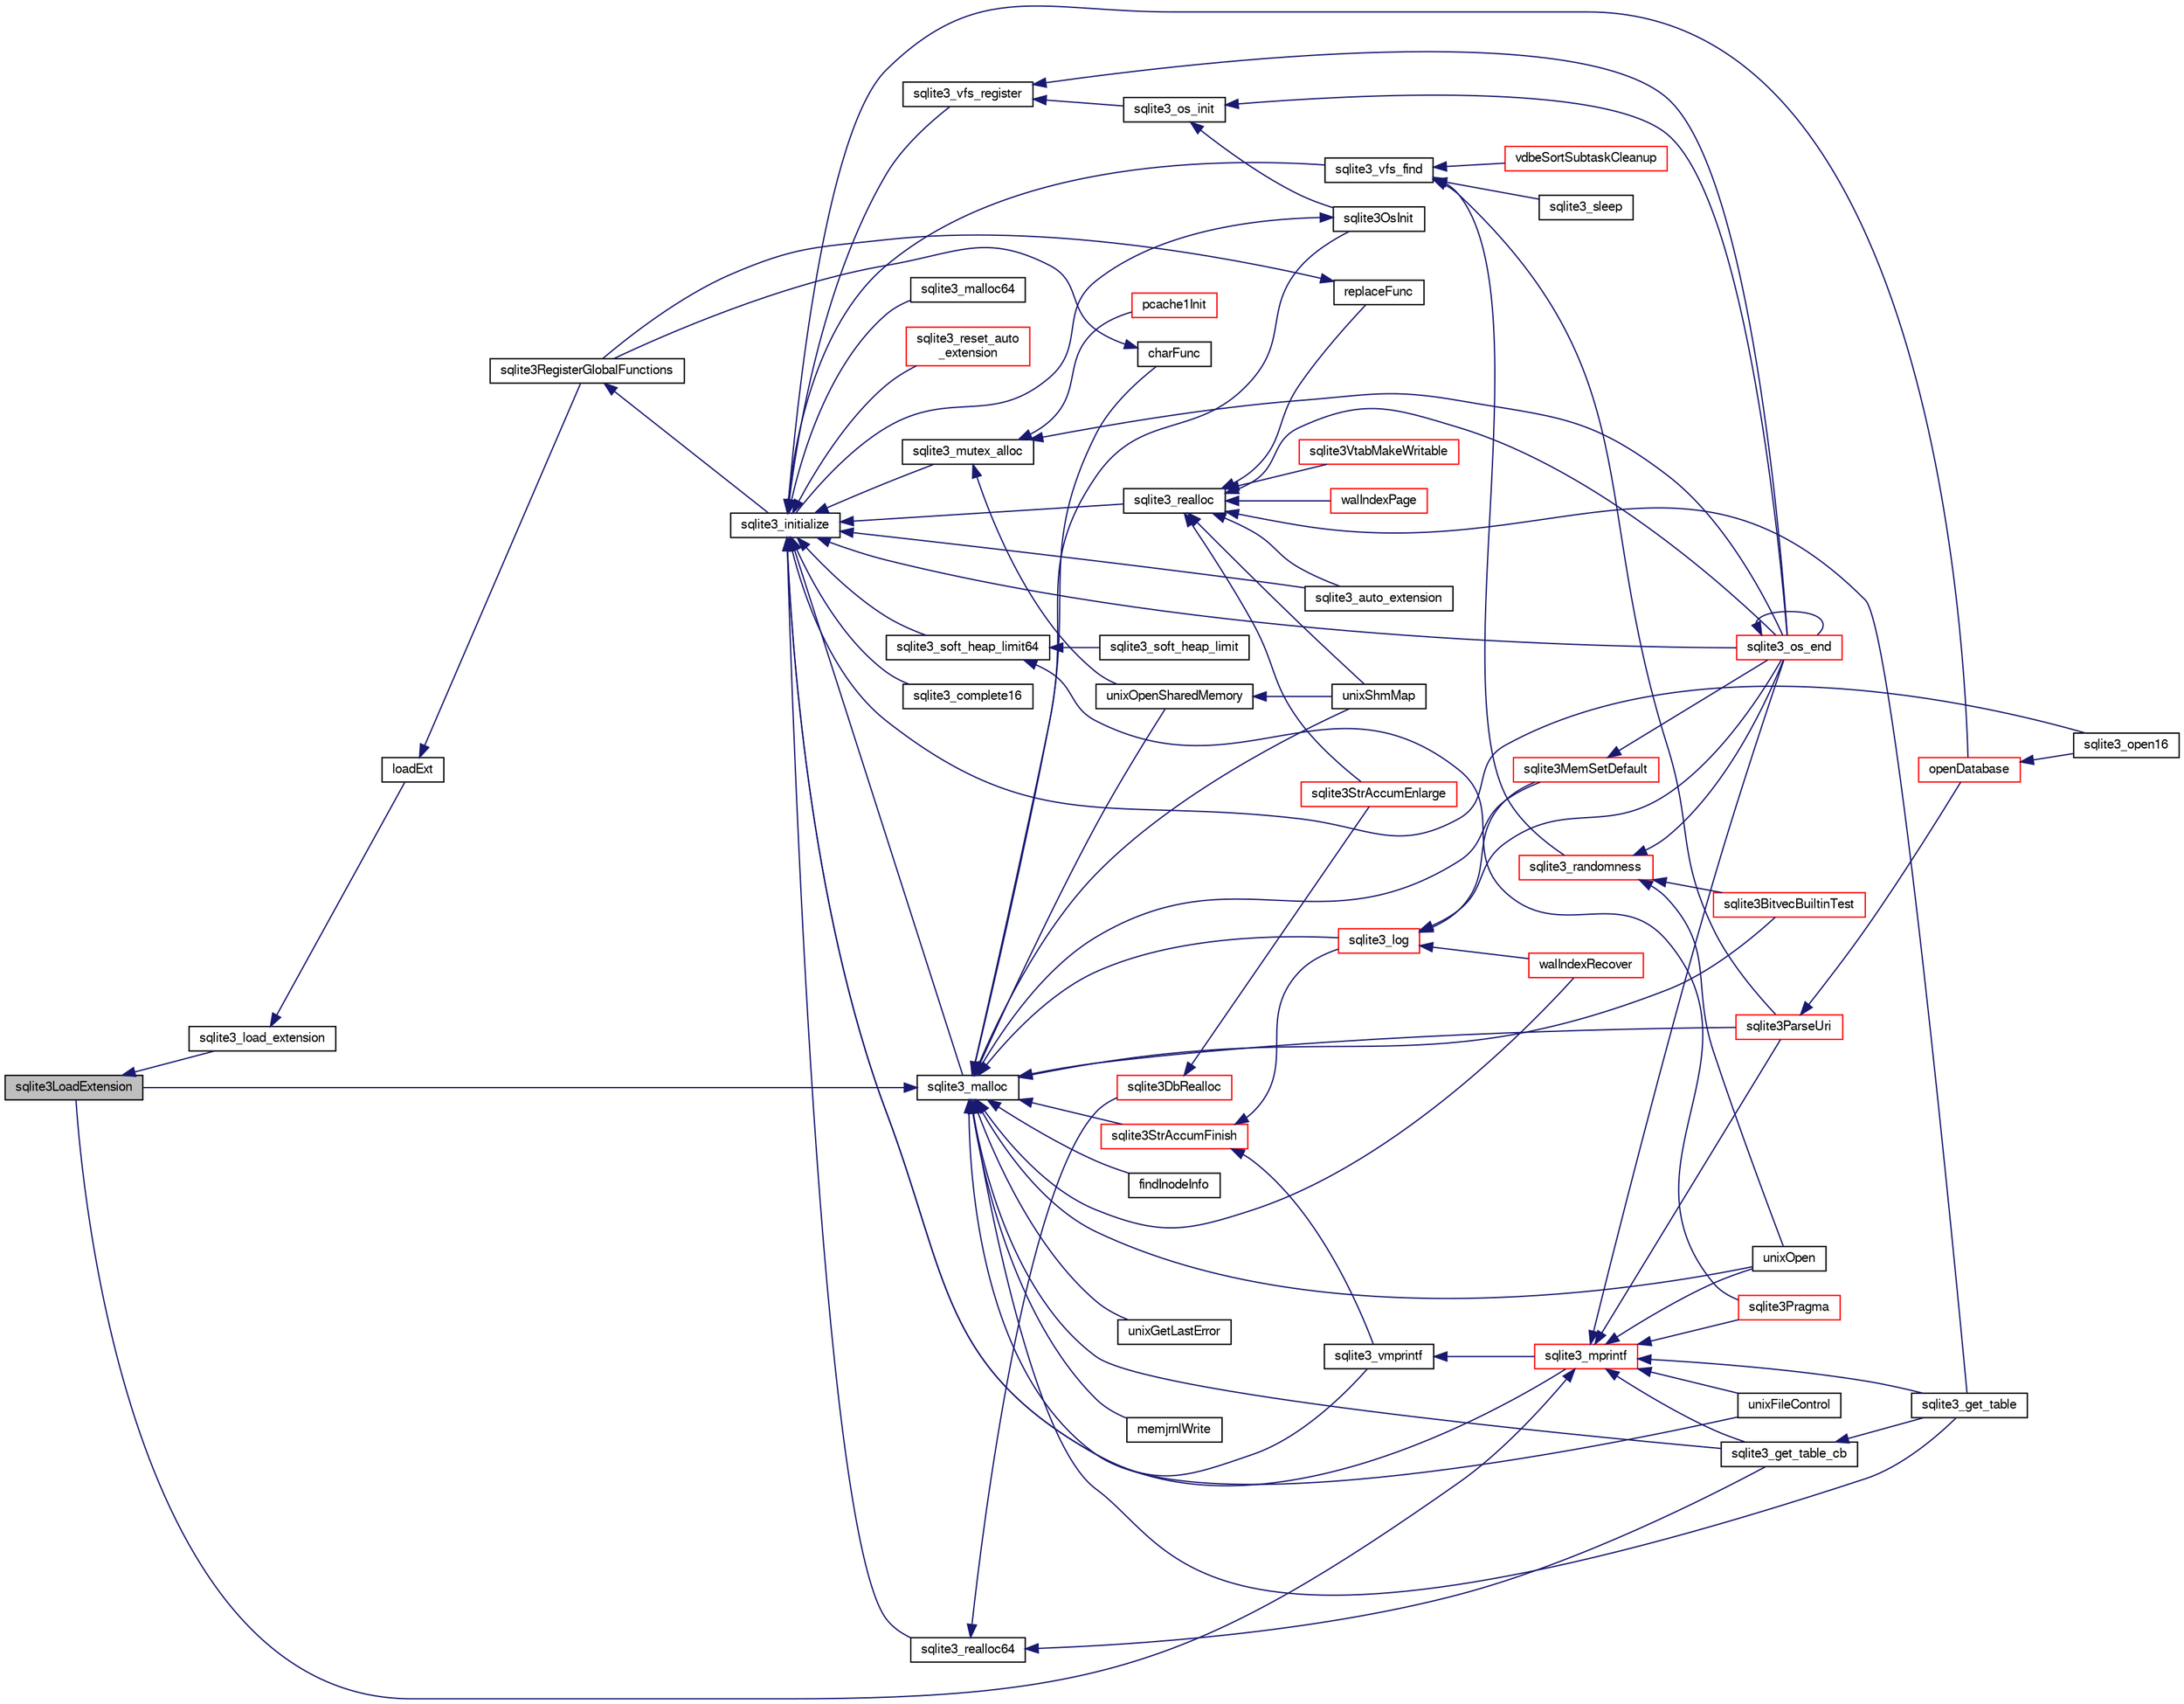 digraph "sqlite3LoadExtension"
{
  edge [fontname="FreeSans",fontsize="10",labelfontname="FreeSans",labelfontsize="10"];
  node [fontname="FreeSans",fontsize="10",shape=record];
  rankdir="LR";
  Node576111 [label="sqlite3LoadExtension",height=0.2,width=0.4,color="black", fillcolor="grey75", style="filled", fontcolor="black"];
  Node576111 -> Node576112 [dir="back",color="midnightblue",fontsize="10",style="solid",fontname="FreeSans"];
  Node576112 [label="sqlite3_load_extension",height=0.2,width=0.4,color="black", fillcolor="white", style="filled",URL="$sqlite3_8h.html#a9ddf80e7265851b2d79e85aa1f4087b2"];
  Node576112 -> Node576113 [dir="back",color="midnightblue",fontsize="10",style="solid",fontname="FreeSans"];
  Node576113 [label="loadExt",height=0.2,width=0.4,color="black", fillcolor="white", style="filled",URL="$sqlite3_8c.html#a9f9125be634178265fb95e98b8304548"];
  Node576113 -> Node576114 [dir="back",color="midnightblue",fontsize="10",style="solid",fontname="FreeSans"];
  Node576114 [label="sqlite3RegisterGlobalFunctions",height=0.2,width=0.4,color="black", fillcolor="white", style="filled",URL="$sqlite3_8c.html#a9f75bd111010f29e1b8d74344473c4ec"];
  Node576114 -> Node576115 [dir="back",color="midnightblue",fontsize="10",style="solid",fontname="FreeSans"];
  Node576115 [label="sqlite3_initialize",height=0.2,width=0.4,color="black", fillcolor="white", style="filled",URL="$sqlite3_8h.html#ab0c0ee2d5d4cf8b28e9572296a8861df"];
  Node576115 -> Node576116 [dir="back",color="midnightblue",fontsize="10",style="solid",fontname="FreeSans"];
  Node576116 [label="sqlite3_vfs_find",height=0.2,width=0.4,color="black", fillcolor="white", style="filled",URL="$sqlite3_8h.html#ac201a26de3dfa1d6deb8069eb8d95627"];
  Node576116 -> Node576117 [dir="back",color="midnightblue",fontsize="10",style="solid",fontname="FreeSans"];
  Node576117 [label="sqlite3_randomness",height=0.2,width=0.4,color="red", fillcolor="white", style="filled",URL="$sqlite3_8h.html#aa452ad88657d4606e137b09c4e9315c7"];
  Node576117 -> Node576121 [dir="back",color="midnightblue",fontsize="10",style="solid",fontname="FreeSans"];
  Node576121 [label="unixOpen",height=0.2,width=0.4,color="black", fillcolor="white", style="filled",URL="$sqlite3_8c.html#a8ed5efc47b6e14f7805cd1bb9b215775"];
  Node576117 -> Node576122 [dir="back",color="midnightblue",fontsize="10",style="solid",fontname="FreeSans"];
  Node576122 [label="sqlite3_os_end",height=0.2,width=0.4,color="red", fillcolor="white", style="filled",URL="$sqlite3_8h.html#a2288c95881ecca13d994e42b6a958906"];
  Node576122 -> Node576122 [dir="back",color="midnightblue",fontsize="10",style="solid",fontname="FreeSans"];
  Node576117 -> Node576124 [dir="back",color="midnightblue",fontsize="10",style="solid",fontname="FreeSans"];
  Node576124 [label="sqlite3BitvecBuiltinTest",height=0.2,width=0.4,color="red", fillcolor="white", style="filled",URL="$sqlite3_8c.html#a9b4e3e921ce1ede6f10a9106c034ff9b"];
  Node576116 -> Node576520 [dir="back",color="midnightblue",fontsize="10",style="solid",fontname="FreeSans"];
  Node576520 [label="vdbeSortSubtaskCleanup",height=0.2,width=0.4,color="red", fillcolor="white", style="filled",URL="$sqlite3_8c.html#abc8ce4c3ef58cc10f5b27642aab32b30"];
  Node576116 -> Node576523 [dir="back",color="midnightblue",fontsize="10",style="solid",fontname="FreeSans"];
  Node576523 [label="sqlite3ParseUri",height=0.2,width=0.4,color="red", fillcolor="white", style="filled",URL="$sqlite3_8c.html#aaa912f29a67460d8b2186c97056e8767"];
  Node576523 -> Node576366 [dir="back",color="midnightblue",fontsize="10",style="solid",fontname="FreeSans"];
  Node576366 [label="openDatabase",height=0.2,width=0.4,color="red", fillcolor="white", style="filled",URL="$sqlite3_8c.html#a6a9c3bc3a64234e863413f41db473758"];
  Node576366 -> Node576369 [dir="back",color="midnightblue",fontsize="10",style="solid",fontname="FreeSans"];
  Node576369 [label="sqlite3_open16",height=0.2,width=0.4,color="black", fillcolor="white", style="filled",URL="$sqlite3_8h.html#adbc401bb96713f32e553db32f6f3ca33"];
  Node576116 -> Node576524 [dir="back",color="midnightblue",fontsize="10",style="solid",fontname="FreeSans"];
  Node576524 [label="sqlite3_sleep",height=0.2,width=0.4,color="black", fillcolor="white", style="filled",URL="$sqlite3_8h.html#ad0c133ddbbecb6433f3c6ebef8966efa"];
  Node576115 -> Node576525 [dir="back",color="midnightblue",fontsize="10",style="solid",fontname="FreeSans"];
  Node576525 [label="sqlite3_vfs_register",height=0.2,width=0.4,color="black", fillcolor="white", style="filled",URL="$sqlite3_8h.html#a7184b289ccd4c4c7200589137d88c4ae"];
  Node576525 -> Node576526 [dir="back",color="midnightblue",fontsize="10",style="solid",fontname="FreeSans"];
  Node576526 [label="sqlite3_os_init",height=0.2,width=0.4,color="black", fillcolor="white", style="filled",URL="$sqlite3_8h.html#acebc2290d00a32d3afe2361f2979038b"];
  Node576526 -> Node576527 [dir="back",color="midnightblue",fontsize="10",style="solid",fontname="FreeSans"];
  Node576527 [label="sqlite3OsInit",height=0.2,width=0.4,color="black", fillcolor="white", style="filled",URL="$sqlite3_8c.html#afeaa886fe1ca086a30fd278b1d069762"];
  Node576527 -> Node576115 [dir="back",color="midnightblue",fontsize="10",style="solid",fontname="FreeSans"];
  Node576526 -> Node576122 [dir="back",color="midnightblue",fontsize="10",style="solid",fontname="FreeSans"];
  Node576525 -> Node576122 [dir="back",color="midnightblue",fontsize="10",style="solid",fontname="FreeSans"];
  Node576115 -> Node576528 [dir="back",color="midnightblue",fontsize="10",style="solid",fontname="FreeSans"];
  Node576528 [label="sqlite3_mutex_alloc",height=0.2,width=0.4,color="black", fillcolor="white", style="filled",URL="$sqlite3_8h.html#aa3f89418cd18e99596435c958b29b650"];
  Node576528 -> Node576529 [dir="back",color="midnightblue",fontsize="10",style="solid",fontname="FreeSans"];
  Node576529 [label="unixOpenSharedMemory",height=0.2,width=0.4,color="black", fillcolor="white", style="filled",URL="$sqlite3_8c.html#a30775afa2e08ca6ddc7853326afed7c7"];
  Node576529 -> Node576530 [dir="back",color="midnightblue",fontsize="10",style="solid",fontname="FreeSans"];
  Node576530 [label="unixShmMap",height=0.2,width=0.4,color="black", fillcolor="white", style="filled",URL="$sqlite3_8c.html#aeaa77f0ab08a4f4ee5f86e8c9727e974"];
  Node576528 -> Node576122 [dir="back",color="midnightblue",fontsize="10",style="solid",fontname="FreeSans"];
  Node576528 -> Node576531 [dir="back",color="midnightblue",fontsize="10",style="solid",fontname="FreeSans"];
  Node576531 [label="pcache1Init",height=0.2,width=0.4,color="red", fillcolor="white", style="filled",URL="$sqlite3_8c.html#a05e9c1daf3dd812db1d769b69b20e069"];
  Node576115 -> Node576601 [dir="back",color="midnightblue",fontsize="10",style="solid",fontname="FreeSans"];
  Node576601 [label="sqlite3_soft_heap_limit64",height=0.2,width=0.4,color="black", fillcolor="white", style="filled",URL="$sqlite3_8h.html#ab37b3a4d1652e3acb2c43d1252e6b852"];
  Node576601 -> Node576602 [dir="back",color="midnightblue",fontsize="10",style="solid",fontname="FreeSans"];
  Node576602 [label="sqlite3_soft_heap_limit",height=0.2,width=0.4,color="black", fillcolor="white", style="filled",URL="$sqlite3_8h.html#a18c3472581de3072201723e798524fdc"];
  Node576601 -> Node576209 [dir="back",color="midnightblue",fontsize="10",style="solid",fontname="FreeSans"];
  Node576209 [label="sqlite3Pragma",height=0.2,width=0.4,color="red", fillcolor="white", style="filled",URL="$sqlite3_8c.html#a111391370f58f8e6a6eca51fd34d62ed"];
  Node576115 -> Node576603 [dir="back",color="midnightblue",fontsize="10",style="solid",fontname="FreeSans"];
  Node576603 [label="sqlite3_malloc",height=0.2,width=0.4,color="black", fillcolor="white", style="filled",URL="$sqlite3_8h.html#a510e31845345737f17d86ce0b2328356"];
  Node576603 -> Node576527 [dir="back",color="midnightblue",fontsize="10",style="solid",fontname="FreeSans"];
  Node576603 -> Node576599 [dir="back",color="midnightblue",fontsize="10",style="solid",fontname="FreeSans"];
  Node576599 [label="sqlite3MemSetDefault",height=0.2,width=0.4,color="red", fillcolor="white", style="filled",URL="$sqlite3_8c.html#a162fbfd727e92c5f8f72625b5ff62549"];
  Node576599 -> Node576122 [dir="back",color="midnightblue",fontsize="10",style="solid",fontname="FreeSans"];
  Node576603 -> Node576604 [dir="back",color="midnightblue",fontsize="10",style="solid",fontname="FreeSans"];
  Node576604 [label="sqlite3StrAccumFinish",height=0.2,width=0.4,color="red", fillcolor="white", style="filled",URL="$sqlite3_8c.html#adb7f26b10ac1b847db6f000ef4c2e2ba"];
  Node576604 -> Node576678 [dir="back",color="midnightblue",fontsize="10",style="solid",fontname="FreeSans"];
  Node576678 [label="sqlite3_vmprintf",height=0.2,width=0.4,color="black", fillcolor="white", style="filled",URL="$sqlite3_8h.html#ac240de67ddf003828f16a6d9dd3fa3ca"];
  Node576678 -> Node576679 [dir="back",color="midnightblue",fontsize="10",style="solid",fontname="FreeSans"];
  Node576679 [label="sqlite3_mprintf",height=0.2,width=0.4,color="red", fillcolor="white", style="filled",URL="$sqlite3_8h.html#a9533933e57f7ccbb48c32041ce3a8862"];
  Node576679 -> Node576120 [dir="back",color="midnightblue",fontsize="10",style="solid",fontname="FreeSans"];
  Node576120 [label="unixFileControl",height=0.2,width=0.4,color="black", fillcolor="white", style="filled",URL="$sqlite3_8c.html#ad71f213fa385cc58f307cefd953c03ae"];
  Node576679 -> Node576121 [dir="back",color="midnightblue",fontsize="10",style="solid",fontname="FreeSans"];
  Node576679 -> Node576122 [dir="back",color="midnightblue",fontsize="10",style="solid",fontname="FreeSans"];
  Node576679 -> Node576111 [dir="back",color="midnightblue",fontsize="10",style="solid",fontname="FreeSans"];
  Node576679 -> Node576209 [dir="back",color="midnightblue",fontsize="10",style="solid",fontname="FreeSans"];
  Node576679 -> Node576682 [dir="back",color="midnightblue",fontsize="10",style="solid",fontname="FreeSans"];
  Node576682 [label="sqlite3_get_table_cb",height=0.2,width=0.4,color="black", fillcolor="white", style="filled",URL="$sqlite3_8c.html#a1dbaba1b543953c0dade97357c5866b1"];
  Node576682 -> Node576325 [dir="back",color="midnightblue",fontsize="10",style="solid",fontname="FreeSans"];
  Node576325 [label="sqlite3_get_table",height=0.2,width=0.4,color="black", fillcolor="white", style="filled",URL="$sqlite3_8h.html#a5effeac4e12df57beaa35c5be1f61579"];
  Node576679 -> Node576325 [dir="back",color="midnightblue",fontsize="10",style="solid",fontname="FreeSans"];
  Node576679 -> Node576523 [dir="back",color="midnightblue",fontsize="10",style="solid",fontname="FreeSans"];
  Node576604 -> Node576786 [dir="back",color="midnightblue",fontsize="10",style="solid",fontname="FreeSans"];
  Node576786 [label="sqlite3_log",height=0.2,width=0.4,color="red", fillcolor="white", style="filled",URL="$sqlite3_8h.html#a298c9699bf9c143662c6b1fec4b2dc3b"];
  Node576786 -> Node576599 [dir="back",color="midnightblue",fontsize="10",style="solid",fontname="FreeSans"];
  Node576786 -> Node576122 [dir="back",color="midnightblue",fontsize="10",style="solid",fontname="FreeSans"];
  Node576786 -> Node576714 [dir="back",color="midnightblue",fontsize="10",style="solid",fontname="FreeSans"];
  Node576714 [label="walIndexRecover",height=0.2,width=0.4,color="red", fillcolor="white", style="filled",URL="$sqlite3_8c.html#ab4ee99f3710323acbeb6c495dd18d205"];
  Node576603 -> Node576786 [dir="back",color="midnightblue",fontsize="10",style="solid",fontname="FreeSans"];
  Node576603 -> Node576865 [dir="back",color="midnightblue",fontsize="10",style="solid",fontname="FreeSans"];
  Node576865 [label="findInodeInfo",height=0.2,width=0.4,color="black", fillcolor="white", style="filled",URL="$sqlite3_8c.html#ac92c39062e69a79c4a62dfd55242c782"];
  Node576603 -> Node576120 [dir="back",color="midnightblue",fontsize="10",style="solid",fontname="FreeSans"];
  Node576603 -> Node576529 [dir="back",color="midnightblue",fontsize="10",style="solid",fontname="FreeSans"];
  Node576603 -> Node576530 [dir="back",color="midnightblue",fontsize="10",style="solid",fontname="FreeSans"];
  Node576603 -> Node576121 [dir="back",color="midnightblue",fontsize="10",style="solid",fontname="FreeSans"];
  Node576603 -> Node576697 [dir="back",color="midnightblue",fontsize="10",style="solid",fontname="FreeSans"];
  Node576697 [label="unixGetLastError",height=0.2,width=0.4,color="black", fillcolor="white", style="filled",URL="$sqlite3_8c.html#aed1e42f49d74b419c3c85b559dd61240"];
  Node576603 -> Node576124 [dir="back",color="midnightblue",fontsize="10",style="solid",fontname="FreeSans"];
  Node576603 -> Node576714 [dir="back",color="midnightblue",fontsize="10",style="solid",fontname="FreeSans"];
  Node576603 -> Node576866 [dir="back",color="midnightblue",fontsize="10",style="solid",fontname="FreeSans"];
  Node576866 [label="memjrnlWrite",height=0.2,width=0.4,color="black", fillcolor="white", style="filled",URL="$sqlite3_8c.html#af8bd7d5d7eafce5542f8de300a120c47"];
  Node576603 -> Node576867 [dir="back",color="midnightblue",fontsize="10",style="solid",fontname="FreeSans"];
  Node576867 [label="charFunc",height=0.2,width=0.4,color="black", fillcolor="white", style="filled",URL="$sqlite3_8c.html#ab9b72ce47fcea3c3b92e816435a0fd91"];
  Node576867 -> Node576114 [dir="back",color="midnightblue",fontsize="10",style="solid",fontname="FreeSans"];
  Node576603 -> Node576111 [dir="back",color="midnightblue",fontsize="10",style="solid",fontname="FreeSans"];
  Node576603 -> Node576682 [dir="back",color="midnightblue",fontsize="10",style="solid",fontname="FreeSans"];
  Node576603 -> Node576325 [dir="back",color="midnightblue",fontsize="10",style="solid",fontname="FreeSans"];
  Node576603 -> Node576523 [dir="back",color="midnightblue",fontsize="10",style="solid",fontname="FreeSans"];
  Node576115 -> Node576868 [dir="back",color="midnightblue",fontsize="10",style="solid",fontname="FreeSans"];
  Node576868 [label="sqlite3_malloc64",height=0.2,width=0.4,color="black", fillcolor="white", style="filled",URL="$sqlite3_8h.html#a12b7ee85e539ea28c130c5c75b96a82a"];
  Node576115 -> Node576869 [dir="back",color="midnightblue",fontsize="10",style="solid",fontname="FreeSans"];
  Node576869 [label="sqlite3_realloc",height=0.2,width=0.4,color="black", fillcolor="white", style="filled",URL="$sqlite3_8h.html#a627f0eeface58024ef47403d8cc76b35"];
  Node576869 -> Node576870 [dir="back",color="midnightblue",fontsize="10",style="solid",fontname="FreeSans"];
  Node576870 [label="sqlite3StrAccumEnlarge",height=0.2,width=0.4,color="red", fillcolor="white", style="filled",URL="$sqlite3_8c.html#a38976500a97c69d65086eeccca82dd96"];
  Node576869 -> Node576530 [dir="back",color="midnightblue",fontsize="10",style="solid",fontname="FreeSans"];
  Node576869 -> Node576122 [dir="back",color="midnightblue",fontsize="10",style="solid",fontname="FreeSans"];
  Node576869 -> Node576876 [dir="back",color="midnightblue",fontsize="10",style="solid",fontname="FreeSans"];
  Node576876 [label="walIndexPage",height=0.2,width=0.4,color="red", fillcolor="white", style="filled",URL="$sqlite3_8c.html#affd3251fd1aa1218170d421177256e24"];
  Node576869 -> Node576739 [dir="back",color="midnightblue",fontsize="10",style="solid",fontname="FreeSans"];
  Node576739 [label="replaceFunc",height=0.2,width=0.4,color="black", fillcolor="white", style="filled",URL="$sqlite3_8c.html#a752b98a7c55d204c397a4902b49b1ce4"];
  Node576739 -> Node576114 [dir="back",color="midnightblue",fontsize="10",style="solid",fontname="FreeSans"];
  Node576869 -> Node576885 [dir="back",color="midnightblue",fontsize="10",style="solid",fontname="FreeSans"];
  Node576885 [label="sqlite3_auto_extension",height=0.2,width=0.4,color="black", fillcolor="white", style="filled",URL="$sqlite3_8h.html#a85a95b45e94f6bcd52aa39b6acdb36d7"];
  Node576869 -> Node576325 [dir="back",color="midnightblue",fontsize="10",style="solid",fontname="FreeSans"];
  Node576869 -> Node576886 [dir="back",color="midnightblue",fontsize="10",style="solid",fontname="FreeSans"];
  Node576886 [label="sqlite3VtabMakeWritable",height=0.2,width=0.4,color="red", fillcolor="white", style="filled",URL="$sqlite3_8c.html#a58c646608238d2619371c3e8b6bc0d86"];
  Node576115 -> Node576887 [dir="back",color="midnightblue",fontsize="10",style="solid",fontname="FreeSans"];
  Node576887 [label="sqlite3_realloc64",height=0.2,width=0.4,color="black", fillcolor="white", style="filled",URL="$sqlite3_8h.html#afe88c85e9f864a3fd92941cad197245d"];
  Node576887 -> Node576888 [dir="back",color="midnightblue",fontsize="10",style="solid",fontname="FreeSans"];
  Node576888 [label="sqlite3DbRealloc",height=0.2,width=0.4,color="red", fillcolor="white", style="filled",URL="$sqlite3_8c.html#ae028f4902a9d29bcaf310ff289ee87dc"];
  Node576888 -> Node576870 [dir="back",color="midnightblue",fontsize="10",style="solid",fontname="FreeSans"];
  Node576887 -> Node576682 [dir="back",color="midnightblue",fontsize="10",style="solid",fontname="FreeSans"];
  Node576115 -> Node576678 [dir="back",color="midnightblue",fontsize="10",style="solid",fontname="FreeSans"];
  Node576115 -> Node576679 [dir="back",color="midnightblue",fontsize="10",style="solid",fontname="FreeSans"];
  Node576115 -> Node576122 [dir="back",color="midnightblue",fontsize="10",style="solid",fontname="FreeSans"];
  Node576115 -> Node576885 [dir="back",color="midnightblue",fontsize="10",style="solid",fontname="FreeSans"];
  Node576115 -> Node576987 [dir="back",color="midnightblue",fontsize="10",style="solid",fontname="FreeSans"];
  Node576987 [label="sqlite3_reset_auto\l_extension",height=0.2,width=0.4,color="red", fillcolor="white", style="filled",URL="$sqlite3_8h.html#ac33f4064ae6690cada7bdc89e8153ffc"];
  Node576115 -> Node576852 [dir="back",color="midnightblue",fontsize="10",style="solid",fontname="FreeSans"];
  Node576852 [label="sqlite3_complete16",height=0.2,width=0.4,color="black", fillcolor="white", style="filled",URL="$sqlite3_8h.html#a3260341c2ef82787acca48414a1d03a1"];
  Node576115 -> Node576366 [dir="back",color="midnightblue",fontsize="10",style="solid",fontname="FreeSans"];
  Node576115 -> Node576369 [dir="back",color="midnightblue",fontsize="10",style="solid",fontname="FreeSans"];
}
